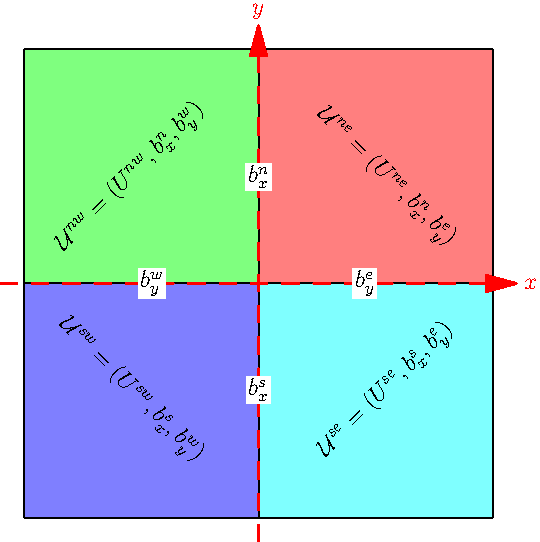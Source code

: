 size(270,0);

real sw = -1.0;
real se =  0.8;
real ss = -0.6;
real sn =  0.7;

pen pc = linewidth(2);

real L = 2.2;
path s1 = (-L,0)--(0,0)--(0,L)--(-L,L)--cycle;
filldraw(s1,green+opacity(0.5));
path s2 = (0,0)--(L,0)--(L,L)--(0,L)--cycle;
filldraw(s2,red+opacity(0.5));
path s3 = (-L,0)--(0,0)--(0,-L)--(-L,-L)--cycle;
filldraw(s3,blue+opacity(0.5));
path s4 = (0,0)--(L,0)--(L,-L)--(0,-L)--cycle;
filldraw(s4,cyan+opacity(0.5));

draw(Label("$x$",1),(-1.1*L,0)--(1.1*L,0),linewidth(1.0)+dashed+red,Arrow);
draw(Label("$y$",1),(0,-1.1*L)--(0,1.1*L),linewidth(1.0)+dashed+red,Arrow);

label("$b_y^w$",(-1.0,0),UnFill);
label("$b_y^e$",( 1.0,0),UnFill);
label("$b_x^s$",( 0.0,-1.0),UnFill);
label("$b_x^n$",( 0.0, 1.0),UnFill);

label(rotate(-45)*"$\mathcal{U}^{sw}=(U^{sw},b_x^s,b_y^w)$",(-1.2,-1.0));
label(rotate(+45)*"$\mathcal{U}^{nw}=(U^{nw},b_x^n,b_y^w)$",(-1.2, 1.0));
label(rotate(+45)*"$\mathcal{U}^{se}=(U^{se},b_x^s,b_y^e)$",( 1.2,-1.0));
label(rotate(-45)*"$\mathcal{U}^{ne}=(U^{ne},b_x^n,b_y^e)$",( 1.2, 1.0));
